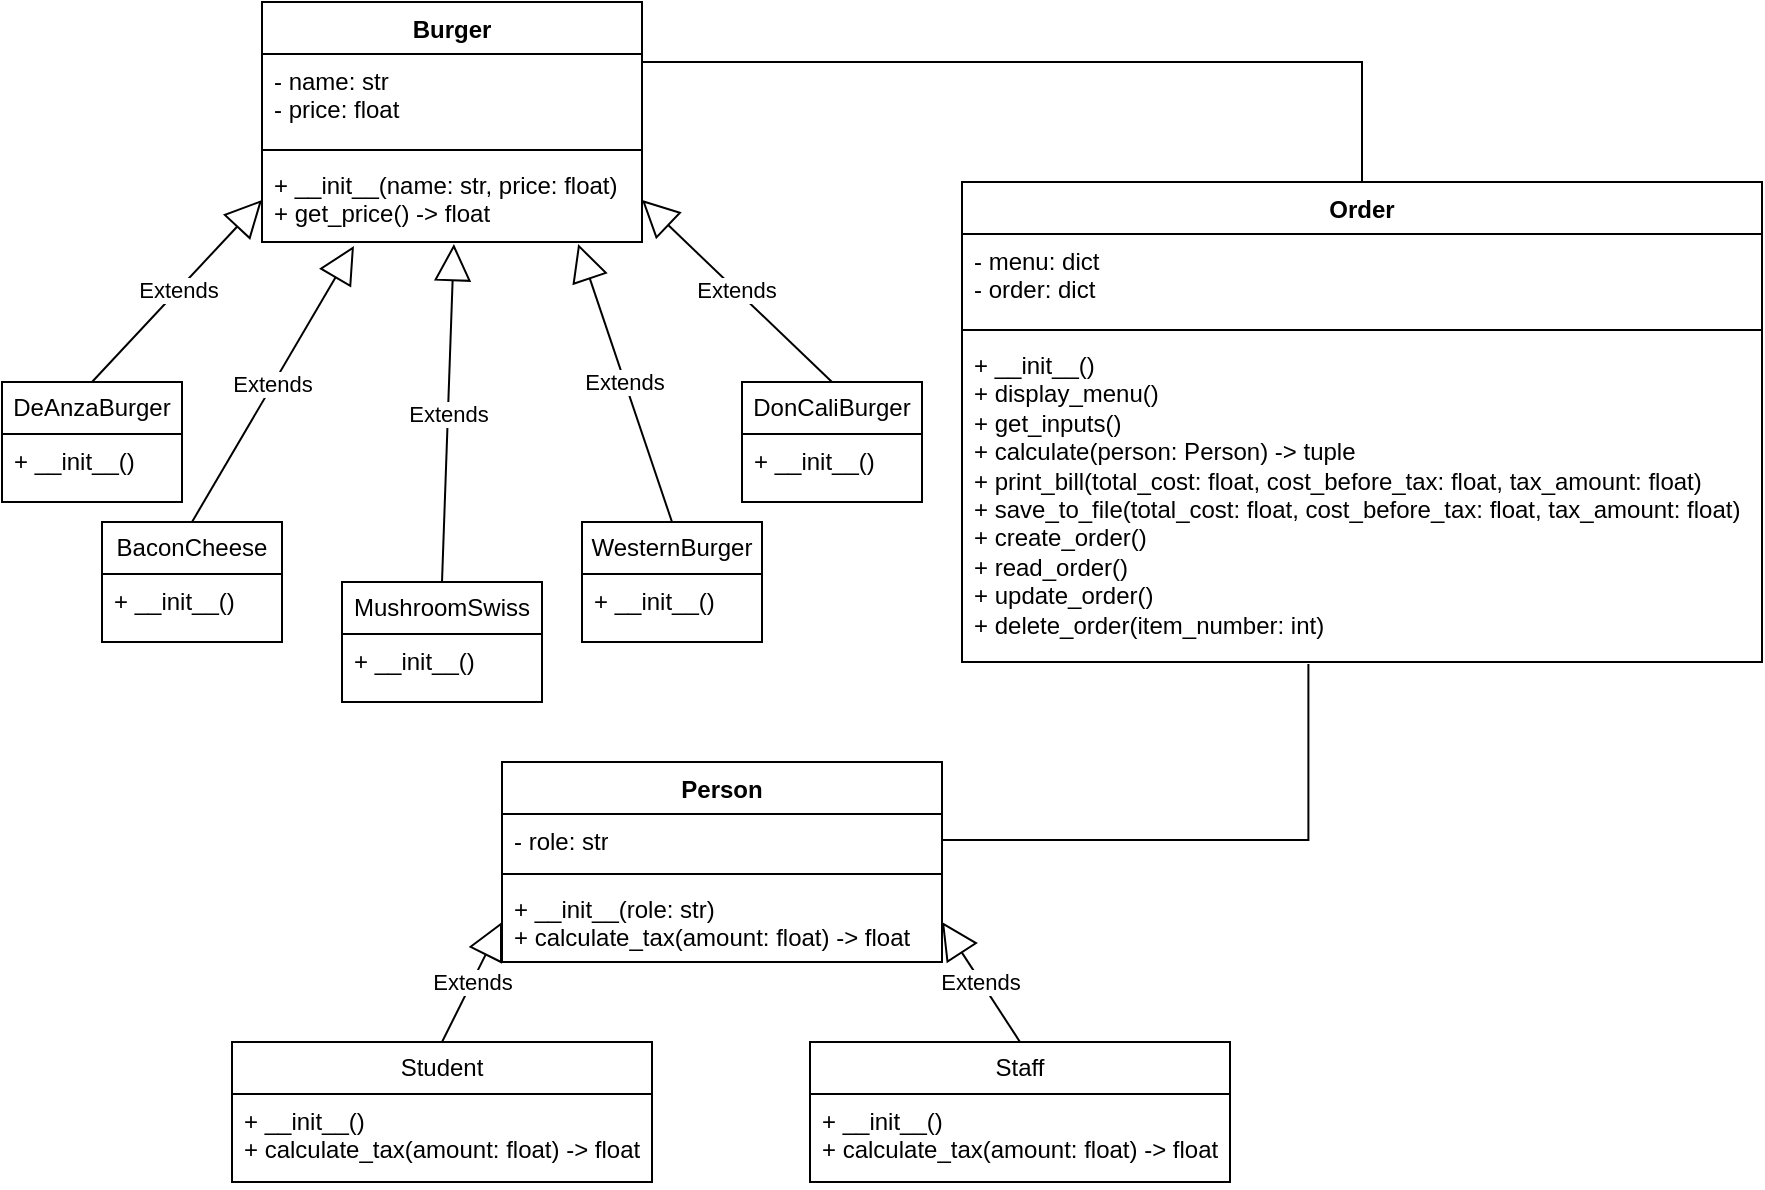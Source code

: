 <mxfile version="24.6.2" type="github">
  <diagram name="第 1 页" id="FUUcS7j_mjJhtdsxT7Sj">
    <mxGraphModel dx="1674" dy="687" grid="1" gridSize="10" guides="1" tooltips="1" connect="1" arrows="1" fold="1" page="1" pageScale="1" pageWidth="827" pageHeight="1169" math="0" shadow="0">
      <root>
        <mxCell id="0" />
        <mxCell id="1" parent="0" />
        <mxCell id="Bvm49-boHOUipRvoqLUa-1" value="Burger" style="swimlane;fontStyle=1;align=center;verticalAlign=top;childLayout=stackLayout;horizontal=1;startSize=26;horizontalStack=0;resizeParent=1;resizeParentMax=0;resizeLast=0;collapsible=1;marginBottom=0;whiteSpace=wrap;html=1;" vertex="1" parent="1">
          <mxGeometry x="140" y="200" width="190" height="120" as="geometry" />
        </mxCell>
        <mxCell id="Bvm49-boHOUipRvoqLUa-2" value="- name: str&lt;div&gt;- price: float&lt;/div&gt;" style="text;strokeColor=none;fillColor=none;align=left;verticalAlign=top;spacingLeft=4;spacingRight=4;overflow=hidden;rotatable=0;points=[[0,0.5],[1,0.5]];portConstraint=eastwest;whiteSpace=wrap;html=1;" vertex="1" parent="Bvm49-boHOUipRvoqLUa-1">
          <mxGeometry y="26" width="190" height="44" as="geometry" />
        </mxCell>
        <mxCell id="Bvm49-boHOUipRvoqLUa-3" value="" style="line;strokeWidth=1;fillColor=none;align=left;verticalAlign=middle;spacingTop=-1;spacingLeft=3;spacingRight=3;rotatable=0;labelPosition=right;points=[];portConstraint=eastwest;strokeColor=inherit;" vertex="1" parent="Bvm49-boHOUipRvoqLUa-1">
          <mxGeometry y="70" width="190" height="8" as="geometry" />
        </mxCell>
        <mxCell id="Bvm49-boHOUipRvoqLUa-4" value="+&amp;nbsp;&lt;span style=&quot;background-color: initial;&quot;&gt;__init__(name: str, price: float)&amp;nbsp;&lt;/span&gt;&lt;div&gt;+ get_price() -&amp;gt; float&lt;/div&gt;" style="text;strokeColor=none;fillColor=none;align=left;verticalAlign=top;spacingLeft=4;spacingRight=4;overflow=hidden;rotatable=0;points=[[0,0.5],[1,0.5]];portConstraint=eastwest;whiteSpace=wrap;html=1;" vertex="1" parent="Bvm49-boHOUipRvoqLUa-1">
          <mxGeometry y="78" width="190" height="42" as="geometry" />
        </mxCell>
        <mxCell id="Bvm49-boHOUipRvoqLUa-5" value="Order" style="swimlane;fontStyle=1;align=center;verticalAlign=top;childLayout=stackLayout;horizontal=1;startSize=26;horizontalStack=0;resizeParent=1;resizeParentMax=0;resizeLast=0;collapsible=1;marginBottom=0;whiteSpace=wrap;html=1;" vertex="1" parent="1">
          <mxGeometry x="490" y="290" width="400" height="240" as="geometry" />
        </mxCell>
        <mxCell id="Bvm49-boHOUipRvoqLUa-6" value="&lt;div&gt;- menu: dict&lt;/div&gt;&lt;div&gt;- order: dict&lt;/div&gt;" style="text;strokeColor=none;fillColor=none;align=left;verticalAlign=top;spacingLeft=4;spacingRight=4;overflow=hidden;rotatable=0;points=[[0,0.5],[1,0.5]];portConstraint=eastwest;whiteSpace=wrap;html=1;" vertex="1" parent="Bvm49-boHOUipRvoqLUa-5">
          <mxGeometry y="26" width="400" height="44" as="geometry" />
        </mxCell>
        <mxCell id="Bvm49-boHOUipRvoqLUa-7" value="" style="line;strokeWidth=1;fillColor=none;align=left;verticalAlign=middle;spacingTop=-1;spacingLeft=3;spacingRight=3;rotatable=0;labelPosition=right;points=[];portConstraint=eastwest;strokeColor=inherit;" vertex="1" parent="Bvm49-boHOUipRvoqLUa-5">
          <mxGeometry y="70" width="400" height="8" as="geometry" />
        </mxCell>
        <mxCell id="Bvm49-boHOUipRvoqLUa-8" value="&lt;div&gt;+ __init__()&lt;/div&gt;&lt;div&gt;+ display_menu()&lt;/div&gt;&lt;div&gt;+ get_inputs()&lt;/div&gt;&lt;div&gt;+ calculate(person: Person) -&amp;gt; tuple&lt;/div&gt;&lt;div&gt;+ print_bill(total_cost: float, cost_before_tax: float, tax_amount: float)&lt;/div&gt;&lt;div&gt;+ save_to_file(total_cost: float, cost_before_tax: float, tax_amount: float)&lt;/div&gt;&lt;div&gt;+ create_order()&lt;/div&gt;&lt;div&gt;+ read_order()&lt;/div&gt;&lt;div&gt;+ update_order()&lt;/div&gt;&lt;div&gt;+ delete_order(item_number: int)&lt;/div&gt;" style="text;strokeColor=none;fillColor=none;align=left;verticalAlign=top;spacingLeft=4;spacingRight=4;overflow=hidden;rotatable=0;points=[[0,0.5],[1,0.5]];portConstraint=eastwest;whiteSpace=wrap;html=1;" vertex="1" parent="Bvm49-boHOUipRvoqLUa-5">
          <mxGeometry y="78" width="400" height="162" as="geometry" />
        </mxCell>
        <mxCell id="Bvm49-boHOUipRvoqLUa-9" value="Person" style="swimlane;fontStyle=1;align=center;verticalAlign=top;childLayout=stackLayout;horizontal=1;startSize=26;horizontalStack=0;resizeParent=1;resizeParentMax=0;resizeLast=0;collapsible=1;marginBottom=0;whiteSpace=wrap;html=1;" vertex="1" parent="1">
          <mxGeometry x="260" y="580" width="220" height="100" as="geometry" />
        </mxCell>
        <mxCell id="Bvm49-boHOUipRvoqLUa-10" value="- role: str" style="text;strokeColor=none;fillColor=none;align=left;verticalAlign=top;spacingLeft=4;spacingRight=4;overflow=hidden;rotatable=0;points=[[0,0.5],[1,0.5]];portConstraint=eastwest;whiteSpace=wrap;html=1;" vertex="1" parent="Bvm49-boHOUipRvoqLUa-9">
          <mxGeometry y="26" width="220" height="26" as="geometry" />
        </mxCell>
        <mxCell id="Bvm49-boHOUipRvoqLUa-11" value="" style="line;strokeWidth=1;fillColor=none;align=left;verticalAlign=middle;spacingTop=-1;spacingLeft=3;spacingRight=3;rotatable=0;labelPosition=right;points=[];portConstraint=eastwest;strokeColor=inherit;" vertex="1" parent="Bvm49-boHOUipRvoqLUa-9">
          <mxGeometry y="52" width="220" height="8" as="geometry" />
        </mxCell>
        <mxCell id="Bvm49-boHOUipRvoqLUa-12" value="+&amp;nbsp;&lt;span style=&quot;background-color: initial;&quot;&gt;__init__(role: str)&lt;/span&gt;&lt;div&gt;+ calculate_tax(amount: float) -&amp;gt; float&lt;/div&gt;" style="text;strokeColor=none;fillColor=none;align=left;verticalAlign=top;spacingLeft=4;spacingRight=4;overflow=hidden;rotatable=0;points=[[0,0.5],[1,0.5]];portConstraint=eastwest;whiteSpace=wrap;html=1;" vertex="1" parent="Bvm49-boHOUipRvoqLUa-9">
          <mxGeometry y="60" width="220" height="40" as="geometry" />
        </mxCell>
        <mxCell id="Bvm49-boHOUipRvoqLUa-13" value="Student" style="swimlane;fontStyle=0;childLayout=stackLayout;horizontal=1;startSize=26;fillColor=none;horizontalStack=0;resizeParent=1;resizeParentMax=0;resizeLast=0;collapsible=1;marginBottom=0;whiteSpace=wrap;html=1;" vertex="1" parent="1">
          <mxGeometry x="125" y="720" width="210" height="70" as="geometry" />
        </mxCell>
        <mxCell id="Bvm49-boHOUipRvoqLUa-14" value="+ __init__()&lt;div&gt;+ calculate_tax(amount: float) -&amp;gt; float&lt;br&gt;&lt;/div&gt;" style="text;strokeColor=none;fillColor=none;align=left;verticalAlign=top;spacingLeft=4;spacingRight=4;overflow=hidden;rotatable=0;points=[[0,0.5],[1,0.5]];portConstraint=eastwest;whiteSpace=wrap;html=1;" vertex="1" parent="Bvm49-boHOUipRvoqLUa-13">
          <mxGeometry y="26" width="210" height="44" as="geometry" />
        </mxCell>
        <mxCell id="Bvm49-boHOUipRvoqLUa-17" value="Staff" style="swimlane;fontStyle=0;childLayout=stackLayout;horizontal=1;startSize=26;fillColor=none;horizontalStack=0;resizeParent=1;resizeParentMax=0;resizeLast=0;collapsible=1;marginBottom=0;whiteSpace=wrap;html=1;" vertex="1" parent="1">
          <mxGeometry x="414" y="720" width="210" height="70" as="geometry" />
        </mxCell>
        <mxCell id="Bvm49-boHOUipRvoqLUa-18" value="+ __init__()&lt;div&gt;+ calculate_tax(amount: float) -&amp;gt; float&lt;br&gt;&lt;/div&gt;" style="text;strokeColor=none;fillColor=none;align=left;verticalAlign=top;spacingLeft=4;spacingRight=4;overflow=hidden;rotatable=0;points=[[0,0.5],[1,0.5]];portConstraint=eastwest;whiteSpace=wrap;html=1;" vertex="1" parent="Bvm49-boHOUipRvoqLUa-17">
          <mxGeometry y="26" width="210" height="44" as="geometry" />
        </mxCell>
        <mxCell id="Bvm49-boHOUipRvoqLUa-21" value="DeAnzaBurger" style="swimlane;fontStyle=0;childLayout=stackLayout;horizontal=1;startSize=26;fillColor=none;horizontalStack=0;resizeParent=1;resizeParentMax=0;resizeLast=0;collapsible=1;marginBottom=0;whiteSpace=wrap;html=1;" vertex="1" parent="1">
          <mxGeometry x="10" y="390" width="90" height="60" as="geometry" />
        </mxCell>
        <mxCell id="Bvm49-boHOUipRvoqLUa-22" value="+ __init__()" style="text;strokeColor=none;fillColor=none;align=left;verticalAlign=top;spacingLeft=4;spacingRight=4;overflow=hidden;rotatable=0;points=[[0,0.5],[1,0.5]];portConstraint=eastwest;whiteSpace=wrap;html=1;" vertex="1" parent="Bvm49-boHOUipRvoqLUa-21">
          <mxGeometry y="26" width="90" height="34" as="geometry" />
        </mxCell>
        <mxCell id="Bvm49-boHOUipRvoqLUa-25" value="BaconCheese" style="swimlane;fontStyle=0;childLayout=stackLayout;horizontal=1;startSize=26;fillColor=none;horizontalStack=0;resizeParent=1;resizeParentMax=0;resizeLast=0;collapsible=1;marginBottom=0;whiteSpace=wrap;html=1;" vertex="1" parent="1">
          <mxGeometry x="60" y="460" width="90" height="60" as="geometry" />
        </mxCell>
        <mxCell id="Bvm49-boHOUipRvoqLUa-26" value="+ __init__()" style="text;strokeColor=none;fillColor=none;align=left;verticalAlign=top;spacingLeft=4;spacingRight=4;overflow=hidden;rotatable=0;points=[[0,0.5],[1,0.5]];portConstraint=eastwest;whiteSpace=wrap;html=1;" vertex="1" parent="Bvm49-boHOUipRvoqLUa-25">
          <mxGeometry y="26" width="90" height="34" as="geometry" />
        </mxCell>
        <mxCell id="Bvm49-boHOUipRvoqLUa-27" value="MushroomSwiss" style="swimlane;fontStyle=0;childLayout=stackLayout;horizontal=1;startSize=26;fillColor=none;horizontalStack=0;resizeParent=1;resizeParentMax=0;resizeLast=0;collapsible=1;marginBottom=0;whiteSpace=wrap;html=1;" vertex="1" parent="1">
          <mxGeometry x="180" y="490" width="100" height="60" as="geometry" />
        </mxCell>
        <mxCell id="Bvm49-boHOUipRvoqLUa-28" value="+ __init__()" style="text;strokeColor=none;fillColor=none;align=left;verticalAlign=top;spacingLeft=4;spacingRight=4;overflow=hidden;rotatable=0;points=[[0,0.5],[1,0.5]];portConstraint=eastwest;whiteSpace=wrap;html=1;" vertex="1" parent="Bvm49-boHOUipRvoqLUa-27">
          <mxGeometry y="26" width="100" height="34" as="geometry" />
        </mxCell>
        <mxCell id="Bvm49-boHOUipRvoqLUa-29" value="WesternBurger" style="swimlane;fontStyle=0;childLayout=stackLayout;horizontal=1;startSize=26;fillColor=none;horizontalStack=0;resizeParent=1;resizeParentMax=0;resizeLast=0;collapsible=1;marginBottom=0;whiteSpace=wrap;html=1;" vertex="1" parent="1">
          <mxGeometry x="300" y="460" width="90" height="60" as="geometry" />
        </mxCell>
        <mxCell id="Bvm49-boHOUipRvoqLUa-30" value="+ __init__()" style="text;strokeColor=none;fillColor=none;align=left;verticalAlign=top;spacingLeft=4;spacingRight=4;overflow=hidden;rotatable=0;points=[[0,0.5],[1,0.5]];portConstraint=eastwest;whiteSpace=wrap;html=1;" vertex="1" parent="Bvm49-boHOUipRvoqLUa-29">
          <mxGeometry y="26" width="90" height="34" as="geometry" />
        </mxCell>
        <mxCell id="Bvm49-boHOUipRvoqLUa-31" value="DonCaliBurger" style="swimlane;fontStyle=0;childLayout=stackLayout;horizontal=1;startSize=26;fillColor=none;horizontalStack=0;resizeParent=1;resizeParentMax=0;resizeLast=0;collapsible=1;marginBottom=0;whiteSpace=wrap;html=1;" vertex="1" parent="1">
          <mxGeometry x="380" y="390" width="90" height="60" as="geometry" />
        </mxCell>
        <mxCell id="Bvm49-boHOUipRvoqLUa-32" value="+ __init__()" style="text;strokeColor=none;fillColor=none;align=left;verticalAlign=top;spacingLeft=4;spacingRight=4;overflow=hidden;rotatable=0;points=[[0,0.5],[1,0.5]];portConstraint=eastwest;whiteSpace=wrap;html=1;" vertex="1" parent="Bvm49-boHOUipRvoqLUa-31">
          <mxGeometry y="26" width="90" height="34" as="geometry" />
        </mxCell>
        <mxCell id="Bvm49-boHOUipRvoqLUa-33" value="Extends" style="endArrow=block;endSize=16;endFill=0;html=1;rounded=0;exitX=0.5;exitY=0;exitDx=0;exitDy=0;entryX=0;entryY=0.5;entryDx=0;entryDy=0;" edge="1" parent="1" source="Bvm49-boHOUipRvoqLUa-21" target="Bvm49-boHOUipRvoqLUa-4">
          <mxGeometry width="160" relative="1" as="geometry">
            <mxPoint x="490" y="380" as="sourcePoint" />
            <mxPoint x="650" y="380" as="targetPoint" />
          </mxGeometry>
        </mxCell>
        <mxCell id="Bvm49-boHOUipRvoqLUa-34" value="Extends" style="endArrow=block;endSize=16;endFill=0;html=1;rounded=0;exitX=0.5;exitY=0;exitDx=0;exitDy=0;entryX=0.242;entryY=1.048;entryDx=0;entryDy=0;entryPerimeter=0;" edge="1" parent="1" source="Bvm49-boHOUipRvoqLUa-25" target="Bvm49-boHOUipRvoqLUa-4">
          <mxGeometry width="160" relative="1" as="geometry">
            <mxPoint x="380" y="390" as="sourcePoint" />
            <mxPoint x="540" y="390" as="targetPoint" />
          </mxGeometry>
        </mxCell>
        <mxCell id="Bvm49-boHOUipRvoqLUa-35" value="Extends" style="endArrow=block;endSize=16;endFill=0;html=1;rounded=0;exitX=0.5;exitY=0;exitDx=0;exitDy=0;entryX=0.505;entryY=1.024;entryDx=0;entryDy=0;entryPerimeter=0;" edge="1" parent="1" source="Bvm49-boHOUipRvoqLUa-27" target="Bvm49-boHOUipRvoqLUa-4">
          <mxGeometry width="160" relative="1" as="geometry">
            <mxPoint x="270" y="390" as="sourcePoint" />
            <mxPoint x="430" y="390" as="targetPoint" />
          </mxGeometry>
        </mxCell>
        <mxCell id="Bvm49-boHOUipRvoqLUa-36" value="Extends" style="endArrow=block;endSize=16;endFill=0;html=1;rounded=0;entryX=0.832;entryY=1.024;entryDx=0;entryDy=0;entryPerimeter=0;exitX=0.5;exitY=0;exitDx=0;exitDy=0;" edge="1" parent="1" source="Bvm49-boHOUipRvoqLUa-29" target="Bvm49-boHOUipRvoqLUa-4">
          <mxGeometry width="160" relative="1" as="geometry">
            <mxPoint x="270" y="390" as="sourcePoint" />
            <mxPoint x="430" y="390" as="targetPoint" />
          </mxGeometry>
        </mxCell>
        <mxCell id="Bvm49-boHOUipRvoqLUa-37" value="Extends" style="endArrow=block;endSize=16;endFill=0;html=1;rounded=0;exitX=0.5;exitY=0;exitDx=0;exitDy=0;entryX=1;entryY=0.5;entryDx=0;entryDy=0;" edge="1" parent="1" source="Bvm49-boHOUipRvoqLUa-31" target="Bvm49-boHOUipRvoqLUa-4">
          <mxGeometry width="160" relative="1" as="geometry">
            <mxPoint x="270" y="390" as="sourcePoint" />
            <mxPoint x="430" y="390" as="targetPoint" />
          </mxGeometry>
        </mxCell>
        <mxCell id="Bvm49-boHOUipRvoqLUa-38" value="Extends" style="endArrow=block;endSize=16;endFill=0;html=1;rounded=0;exitX=0.5;exitY=0;exitDx=0;exitDy=0;entryX=0;entryY=0.5;entryDx=0;entryDy=0;" edge="1" parent="1" source="Bvm49-boHOUipRvoqLUa-13" target="Bvm49-boHOUipRvoqLUa-12">
          <mxGeometry width="160" relative="1" as="geometry">
            <mxPoint x="270" y="480" as="sourcePoint" />
            <mxPoint x="430" y="480" as="targetPoint" />
          </mxGeometry>
        </mxCell>
        <mxCell id="Bvm49-boHOUipRvoqLUa-39" value="Extends" style="endArrow=block;endSize=16;endFill=0;html=1;rounded=0;exitX=0.5;exitY=0;exitDx=0;exitDy=0;entryX=1;entryY=0.5;entryDx=0;entryDy=0;" edge="1" parent="1" source="Bvm49-boHOUipRvoqLUa-17" target="Bvm49-boHOUipRvoqLUa-12">
          <mxGeometry width="160" relative="1" as="geometry">
            <mxPoint x="270" y="480" as="sourcePoint" />
            <mxPoint x="430" y="480" as="targetPoint" />
          </mxGeometry>
        </mxCell>
        <mxCell id="Bvm49-boHOUipRvoqLUa-40" value="" style="endArrow=none;html=1;edgeStyle=orthogonalEdgeStyle;rounded=0;exitX=1;exitY=0.25;exitDx=0;exitDy=0;entryX=0.5;entryY=0;entryDx=0;entryDy=0;" edge="1" parent="1" source="Bvm49-boHOUipRvoqLUa-1" target="Bvm49-boHOUipRvoqLUa-5">
          <mxGeometry relative="1" as="geometry">
            <mxPoint x="270" y="410" as="sourcePoint" />
            <mxPoint x="430" y="410" as="targetPoint" />
          </mxGeometry>
        </mxCell>
        <mxCell id="Bvm49-boHOUipRvoqLUa-44" value="" style="endArrow=none;html=1;edgeStyle=orthogonalEdgeStyle;rounded=0;exitX=1;exitY=0.5;exitDx=0;exitDy=0;entryX=0.433;entryY=1.006;entryDx=0;entryDy=0;entryPerimeter=0;" edge="1" parent="1" source="Bvm49-boHOUipRvoqLUa-10" target="Bvm49-boHOUipRvoqLUa-8">
          <mxGeometry relative="1" as="geometry">
            <mxPoint x="270" y="410" as="sourcePoint" />
            <mxPoint x="430" y="410" as="targetPoint" />
          </mxGeometry>
        </mxCell>
      </root>
    </mxGraphModel>
  </diagram>
</mxfile>
